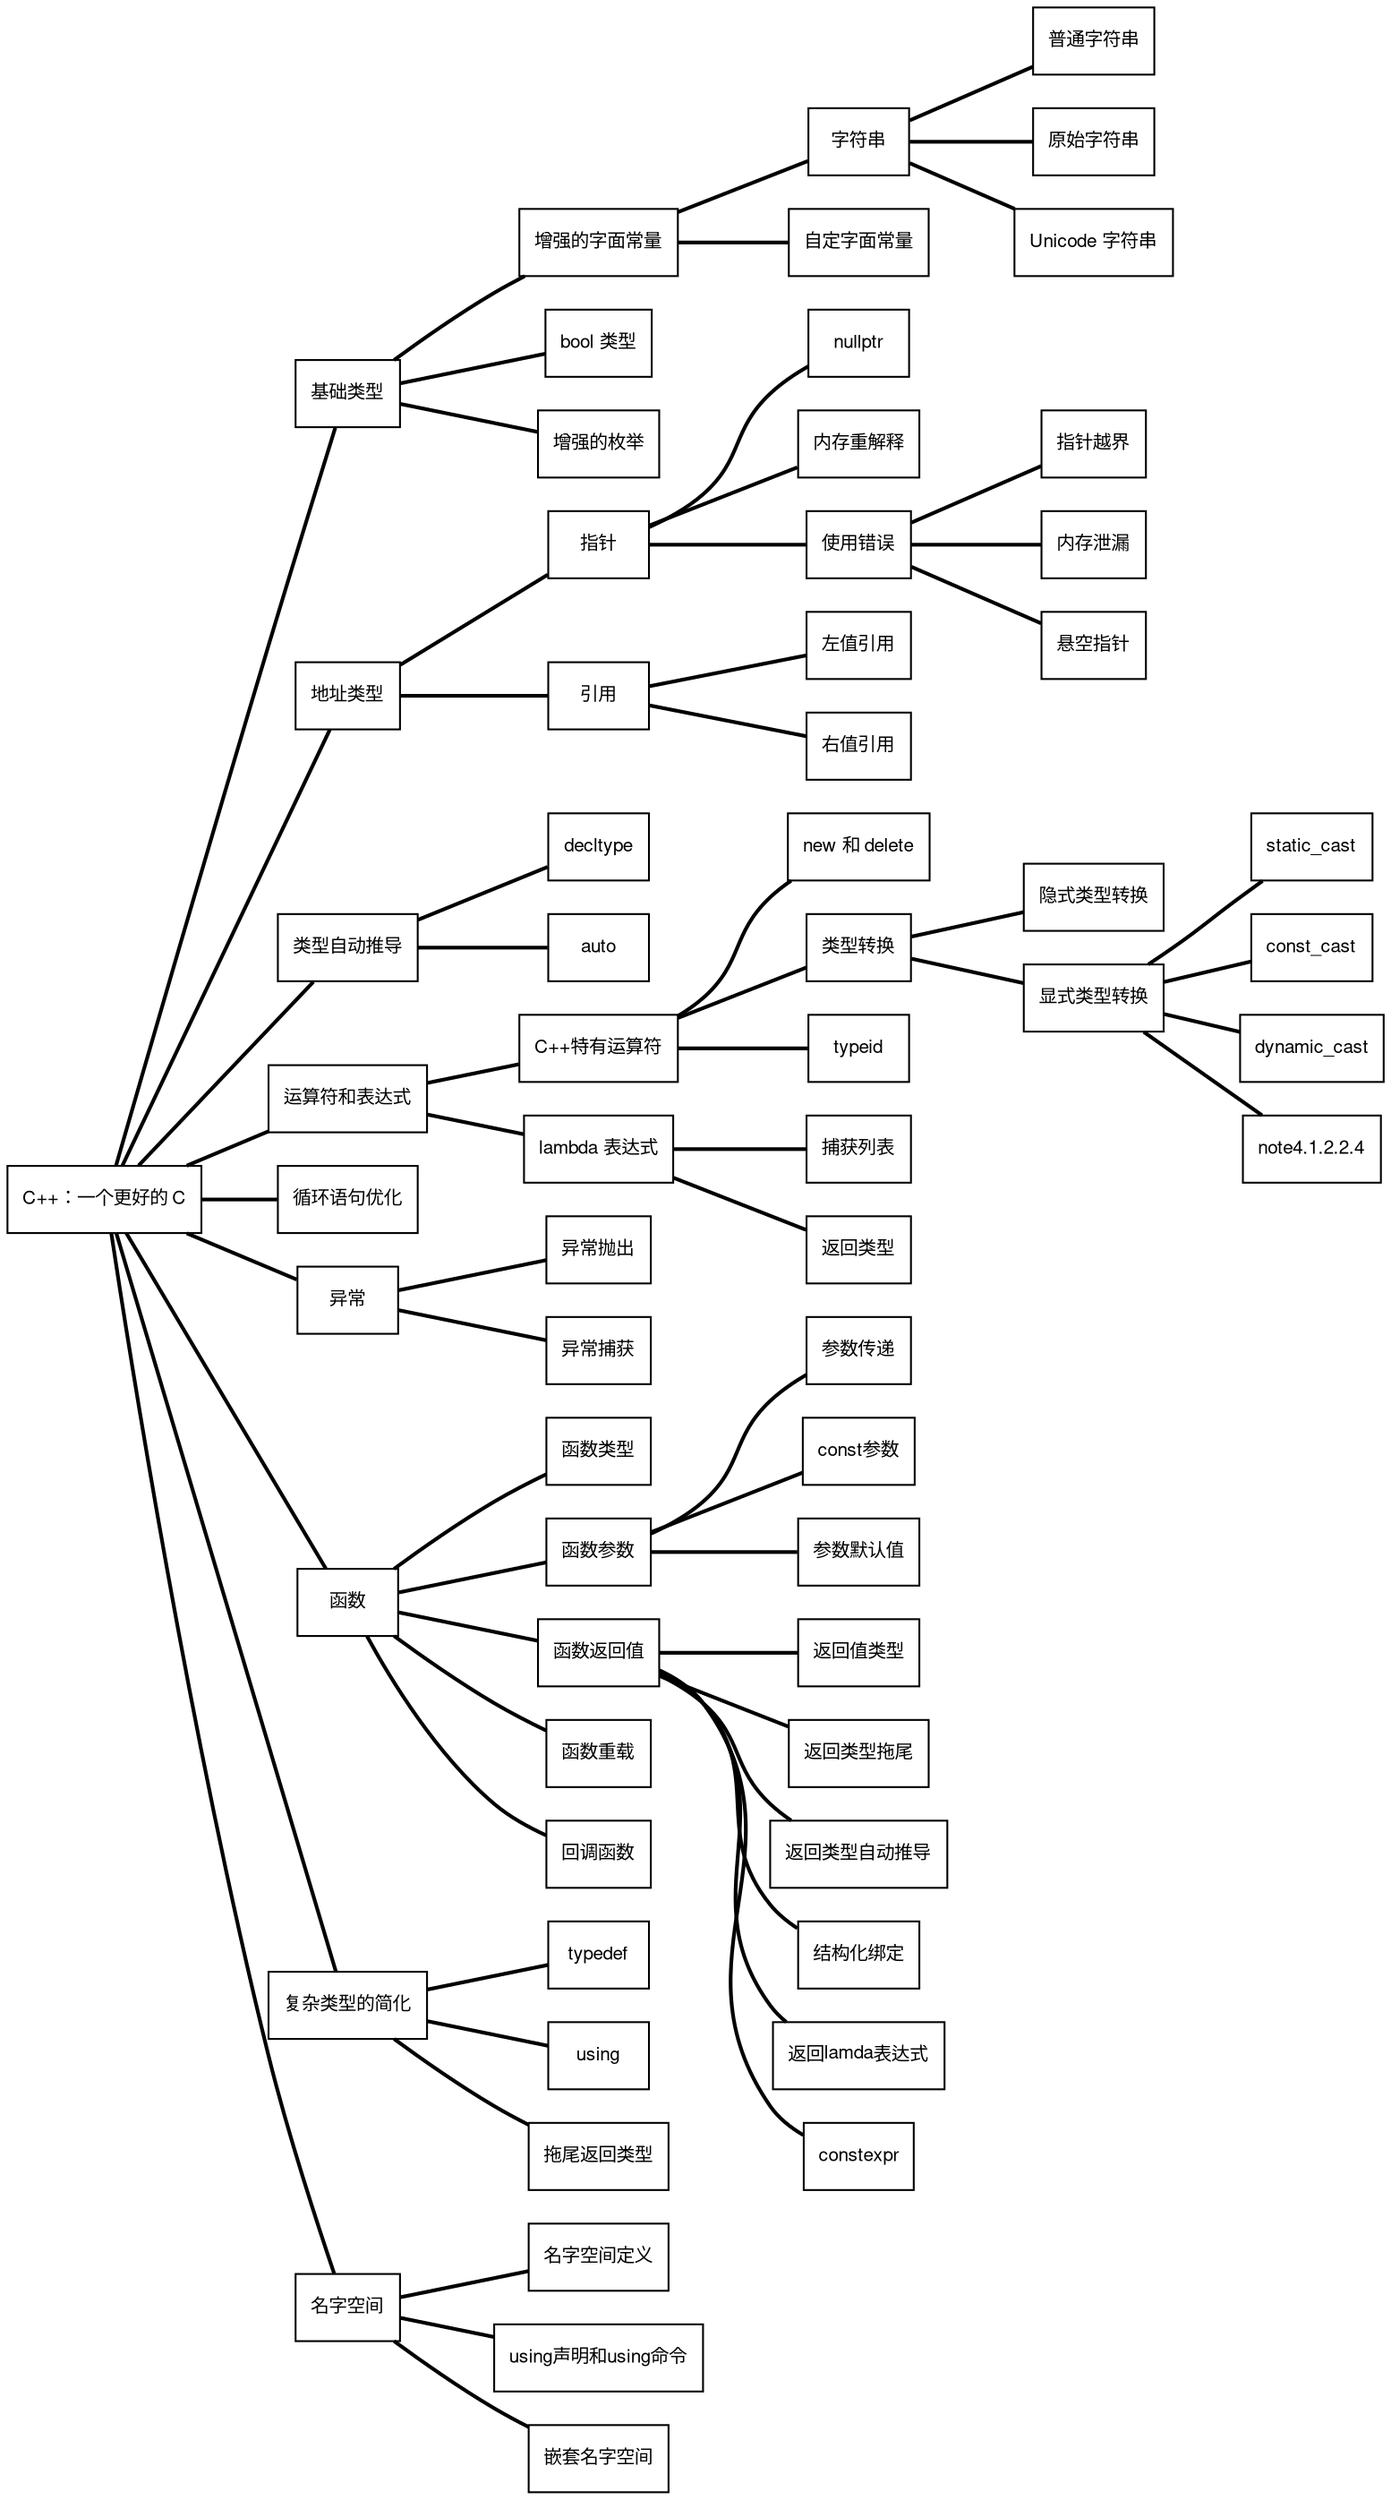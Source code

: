graph g {
    fontname="Helvetica,Arial,sans-serif"
    node [fontname="Helvetica,Arial,sans-serif"]
    edge [fontname="Helvetica,Arial,sans-serif"]
    rankdir="LR"
    node [fontsize=10, shape=box, height=0.5]
    edge [arrowhead=none, weight=50,constraint=true,weight=1000,penwidth=2]
    "title" [ label = "C++：一个更好的 C" ]
    "subtitle1" [ label = "基础类型" ]
    title -- subtitle1
    "note1" [ label = "增强的字面常量" ]
    subtitle1 -- note1
    "note1.1" [ label = "字符串" ]
    "note1" -- "note1.1"
    "note1.1.1" [ label = "普通字符串" ]
    "note1.1.2" [ label = "原始字符串" ]
    "note1.1.3" [ label = "Unicode 字符串" ]
    "note1.1" -- "note1.1.1"
    "note1.1" -- "note1.1.2"
    "note1.1" -- "note1.1.3"
    "note1.2" [ label = "自定字面常量" ]
    "note1" -- "note1.2"
    "note2" [ label = "bool 类型" ]
    "note3" [ label = "增强的枚举" ]
    "subtitle1" -- "note2"
    "subtitle1" -- "note3"
    "subtitle2" [ label = "地址类型" ]
    "title" -- "subtitle2"
    "note2.1" [ label = "指针" ]
    "subtitle2" -- "note2.1"
    "note2.1.1" [ label = "nullptr" ]
    "note2.1.2" [ label = "内存重解释" ]
    "note2.1.3" [ label = "使用错误" ]
    "note2.1.3.1" [ label = "指针越界" ]
    "note2.1.3.2" [ label = "内存泄漏" ]
    "note2.1.3.3" [ label = "悬空指针" ]
    "note2.1.3" -- "note2.1.3.1"
    "note2.1.3" -- "note2.1.3.2"
    "note2.1.3" -- "note2.1.3.3"
    "note2.1" -- "note2.1.1"
    "note2.1" -- "note2.1.2"
    "note2.1" -- "note2.1.3"
    "note2.2" [ label = "引用" ]
    "subtitle2" -- "note2.2"
    "note2.2.1" [ label = "左值引用" ]
    "note2.2.2" [ label = "右值引用" ]
    "note2.2" -- "note2.2.1"
    "note2.2" -- "note2.2.2"
    "subtitle3" [ label = "类型自动推导" ]
    "title" -- "subtitle3"
    "note3.1" [ label = "decltype" ]
    "subtitle3" -- "note3.1"
    "note3.2" [ label = "auto" ]
    "subtitle3" -- "note3.2"
    "subtitle4" [ label = "运算符和表达式" ]
    "title" -- "subtitle4"
    "subtitle4.1" [ label = "C++特有运算符" ]
    "subtitle4" -- "subtitle4.1"
    "note4.1.1" [ label = "new 和 delete" ]
    "note4.1.2" [ label = "类型转换" ]
    "note4.1.2.1" [ label = "隐式类型转换" ]
    "note4.1.2.2" [ label = "显式类型转换" ]
    "note4.1.2.2.1" [ label = "static_cast" ]
    "note4.1.2.2.2" [ label = "const_cast" ]
    "note4.1.2.2.3" [ label = "reinterpret_cast" ]
    "note4.1.2.2.3" [ label = "dynamic_cast" ]
    "note4.1.2.2" -- "note4.1.2.2.1"
    "note4.1.2.2" -- "note4.1.2.2.2"
    "note4.1.2.2" -- "note4.1.2.2.3"
    "note4.1.2.2" -- "note4.1.2.2.4"
    "note4.1.2" -- "note4.1.2.1"
    "note4.1.2" -- "note4.1.2.2"
    "note4.1.3" [ label = "typeid" ]
    "subtitle4.1" -- "note4.1.1"
    "subtitle4.1" -- "note4.1.2"
    "subtitle4.1" -- "note4.1.3"
    "note4.2" [ label = "lambda 表达式" ]
    "subtitle4" -- "note4.2"
    "note4.2.1" [ label = "捕获列表" ]
    "note4.2.2" [ label = "返回类型" ]
    "note4.2" -- "note4.2.1"
    "note4.2" -- "note4.2.2"
    "subtitle5" [ label = "循环语句优化" ]
    "title" -- "subtitle5"
    "subtitle6" [ label = "异常" ]
    "title" -- "subtitle6"
    "note6.1" [ label = "异常抛出" ]
    "subtitle6" -- "note6.1"
    "note6.2" [ label = "异常捕获" ]
    "subtitle6" -- "note6.2"
    "subtitle7" [ label = "函数" ]
    "title" -- "subtitle7"
    "note7.1" [ label = "函数类型" ]
    "subtitle7" -- "note7.1"
    "note7.2" [ label = "函数参数" ]
    "note7.2.1" [ label = "参数传递" ]
    "note7.2.2" [ label = "const参数" ]
    "note7.2.3" [ label = "参数默认值" ]
    "note7.2" -- "note7.2.1"
    "note7.2" -- "note7.2.2"
    "note7.2" -- "note7.2.3"
    "subtitle7" -- "note7.2"
    "note7.3" [ label = "函数返回值" ]
    "subtitle7" -- "note7.3"
    "note7.3.1" [ label = "返回值类型" ]
    "note7.3.2" [ label = "返回类型拖尾" ]
    "note7.3.3" [ label = "返回类型自动推导" ]
    "note7.3.4" [ label = "结构化绑定" ]
    "note7.3.5" [ label = "返回lamda表达式" ]
    "note7.3.6" [ label = "constexpr" ]
    "note7.3" -- "note7.3.1"
    "note7.3" -- "note7.3.2"
    "note7.3" -- "note7.3.3"
    "note7.3" -- "note7.3.4"
    "note7.3" -- "note7.3.5"
    "note7.3" -- "note7.3.6"
    "note7.4" [ label = "函数重载" ]
    "subtitle7" -- "note7.4"
    "note7.5" [ label = "回调函数" ]
    "subtitle7" -- "note7.5"
    "subtitle8" [ label = "复杂类型的简化" ]
    "title" -- "subtitle8"
    "note8.1" [ label = "typedef" ]
    "subtitle8" -- "note8.1"
    "note8.2" [ label = "using" ]
    "subtitle8" -- "note8.2"
    "note8.3" [ label = "拖尾返回类型" ]
    "subtitle8" -- "note8.3"
    "subtitle9" [ label = "名字空间" ]
    "title" -- "subtitle9"
    "note9.1" [ label = "名字空间定义" ]
    "note9.2" [ label = "using声明和using命令" ]
    "note9.3" [ label = "嵌套名字空间" ]
    "subtitle9" -- "note9.1"
    "subtitle9" -- "note9.2"
    "subtitle9" -- "note9.3"
}